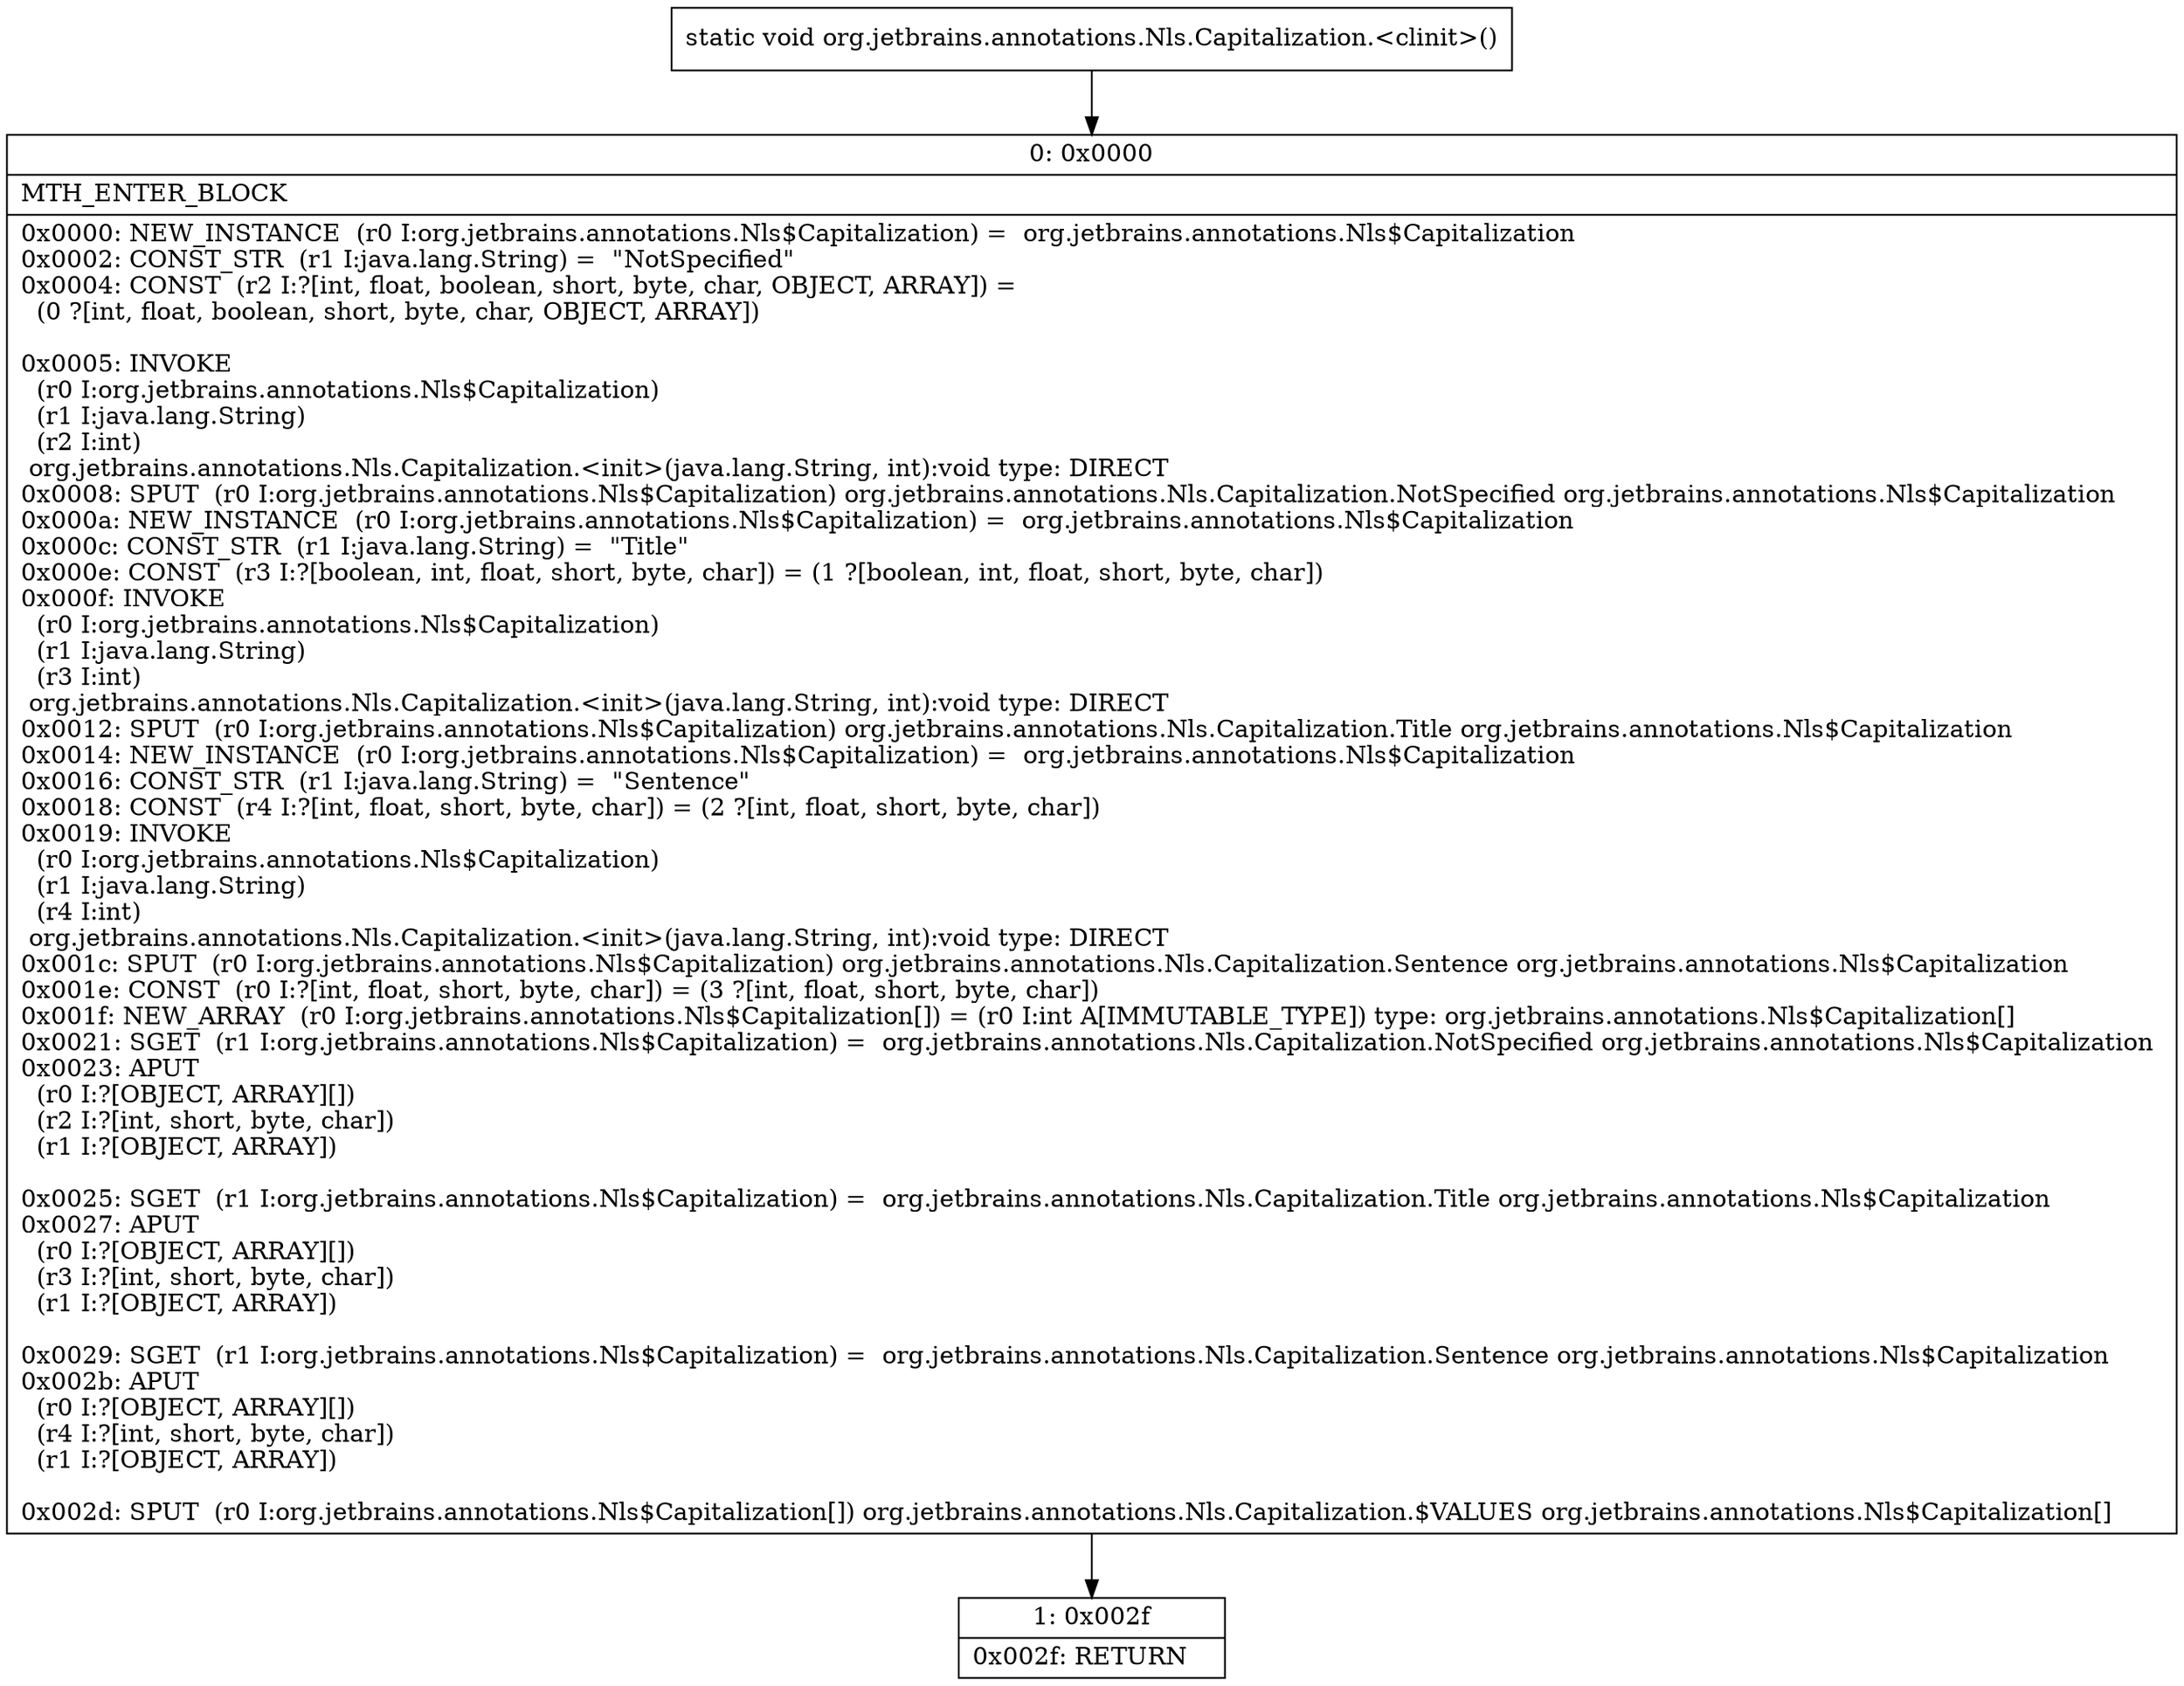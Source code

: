 digraph "CFG fororg.jetbrains.annotations.Nls.Capitalization.\<clinit\>()V" {
Node_0 [shape=record,label="{0\:\ 0x0000|MTH_ENTER_BLOCK\l|0x0000: NEW_INSTANCE  (r0 I:org.jetbrains.annotations.Nls$Capitalization) =  org.jetbrains.annotations.Nls$Capitalization \l0x0002: CONST_STR  (r1 I:java.lang.String) =  \"NotSpecified\" \l0x0004: CONST  (r2 I:?[int, float, boolean, short, byte, char, OBJECT, ARRAY]) = \l  (0 ?[int, float, boolean, short, byte, char, OBJECT, ARRAY])\l \l0x0005: INVOKE  \l  (r0 I:org.jetbrains.annotations.Nls$Capitalization)\l  (r1 I:java.lang.String)\l  (r2 I:int)\l org.jetbrains.annotations.Nls.Capitalization.\<init\>(java.lang.String, int):void type: DIRECT \l0x0008: SPUT  (r0 I:org.jetbrains.annotations.Nls$Capitalization) org.jetbrains.annotations.Nls.Capitalization.NotSpecified org.jetbrains.annotations.Nls$Capitalization \l0x000a: NEW_INSTANCE  (r0 I:org.jetbrains.annotations.Nls$Capitalization) =  org.jetbrains.annotations.Nls$Capitalization \l0x000c: CONST_STR  (r1 I:java.lang.String) =  \"Title\" \l0x000e: CONST  (r3 I:?[boolean, int, float, short, byte, char]) = (1 ?[boolean, int, float, short, byte, char]) \l0x000f: INVOKE  \l  (r0 I:org.jetbrains.annotations.Nls$Capitalization)\l  (r1 I:java.lang.String)\l  (r3 I:int)\l org.jetbrains.annotations.Nls.Capitalization.\<init\>(java.lang.String, int):void type: DIRECT \l0x0012: SPUT  (r0 I:org.jetbrains.annotations.Nls$Capitalization) org.jetbrains.annotations.Nls.Capitalization.Title org.jetbrains.annotations.Nls$Capitalization \l0x0014: NEW_INSTANCE  (r0 I:org.jetbrains.annotations.Nls$Capitalization) =  org.jetbrains.annotations.Nls$Capitalization \l0x0016: CONST_STR  (r1 I:java.lang.String) =  \"Sentence\" \l0x0018: CONST  (r4 I:?[int, float, short, byte, char]) = (2 ?[int, float, short, byte, char]) \l0x0019: INVOKE  \l  (r0 I:org.jetbrains.annotations.Nls$Capitalization)\l  (r1 I:java.lang.String)\l  (r4 I:int)\l org.jetbrains.annotations.Nls.Capitalization.\<init\>(java.lang.String, int):void type: DIRECT \l0x001c: SPUT  (r0 I:org.jetbrains.annotations.Nls$Capitalization) org.jetbrains.annotations.Nls.Capitalization.Sentence org.jetbrains.annotations.Nls$Capitalization \l0x001e: CONST  (r0 I:?[int, float, short, byte, char]) = (3 ?[int, float, short, byte, char]) \l0x001f: NEW_ARRAY  (r0 I:org.jetbrains.annotations.Nls$Capitalization[]) = (r0 I:int A[IMMUTABLE_TYPE]) type: org.jetbrains.annotations.Nls$Capitalization[] \l0x0021: SGET  (r1 I:org.jetbrains.annotations.Nls$Capitalization) =  org.jetbrains.annotations.Nls.Capitalization.NotSpecified org.jetbrains.annotations.Nls$Capitalization \l0x0023: APUT  \l  (r0 I:?[OBJECT, ARRAY][])\l  (r2 I:?[int, short, byte, char])\l  (r1 I:?[OBJECT, ARRAY])\l \l0x0025: SGET  (r1 I:org.jetbrains.annotations.Nls$Capitalization) =  org.jetbrains.annotations.Nls.Capitalization.Title org.jetbrains.annotations.Nls$Capitalization \l0x0027: APUT  \l  (r0 I:?[OBJECT, ARRAY][])\l  (r3 I:?[int, short, byte, char])\l  (r1 I:?[OBJECT, ARRAY])\l \l0x0029: SGET  (r1 I:org.jetbrains.annotations.Nls$Capitalization) =  org.jetbrains.annotations.Nls.Capitalization.Sentence org.jetbrains.annotations.Nls$Capitalization \l0x002b: APUT  \l  (r0 I:?[OBJECT, ARRAY][])\l  (r4 I:?[int, short, byte, char])\l  (r1 I:?[OBJECT, ARRAY])\l \l0x002d: SPUT  (r0 I:org.jetbrains.annotations.Nls$Capitalization[]) org.jetbrains.annotations.Nls.Capitalization.$VALUES org.jetbrains.annotations.Nls$Capitalization[] \l}"];
Node_1 [shape=record,label="{1\:\ 0x002f|0x002f: RETURN   \l}"];
MethodNode[shape=record,label="{static void org.jetbrains.annotations.Nls.Capitalization.\<clinit\>() }"];
MethodNode -> Node_0;
Node_0 -> Node_1;
}

